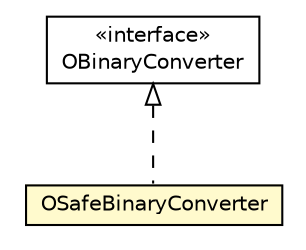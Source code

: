 #!/usr/local/bin/dot
#
# Class diagram 
# Generated by UMLGraph version R5_6-24-gf6e263 (http://www.umlgraph.org/)
#

digraph G {
	edge [fontname="Helvetica",fontsize=10,labelfontname="Helvetica",labelfontsize=10];
	node [fontname="Helvetica",fontsize=10,shape=plaintext];
	nodesep=0.25;
	ranksep=0.5;
	// com.orientechnologies.common.serialization.OBinaryConverter
	c3544221 [label=<<table title="com.orientechnologies.common.serialization.OBinaryConverter" border="0" cellborder="1" cellspacing="0" cellpadding="2" port="p" href="./OBinaryConverter.html">
		<tr><td><table border="0" cellspacing="0" cellpadding="1">
<tr><td align="center" balign="center"> &#171;interface&#187; </td></tr>
<tr><td align="center" balign="center"> OBinaryConverter </td></tr>
		</table></td></tr>
		</table>>, URL="./OBinaryConverter.html", fontname="Helvetica", fontcolor="black", fontsize=10.0];
	// com.orientechnologies.common.serialization.OSafeBinaryConverter
	c3544222 [label=<<table title="com.orientechnologies.common.serialization.OSafeBinaryConverter" border="0" cellborder="1" cellspacing="0" cellpadding="2" port="p" bgcolor="lemonChiffon" href="./OSafeBinaryConverter.html">
		<tr><td><table border="0" cellspacing="0" cellpadding="1">
<tr><td align="center" balign="center"> OSafeBinaryConverter </td></tr>
		</table></td></tr>
		</table>>, URL="./OSafeBinaryConverter.html", fontname="Helvetica", fontcolor="black", fontsize=10.0];
	//com.orientechnologies.common.serialization.OSafeBinaryConverter implements com.orientechnologies.common.serialization.OBinaryConverter
	c3544221:p -> c3544222:p [dir=back,arrowtail=empty,style=dashed];
}

